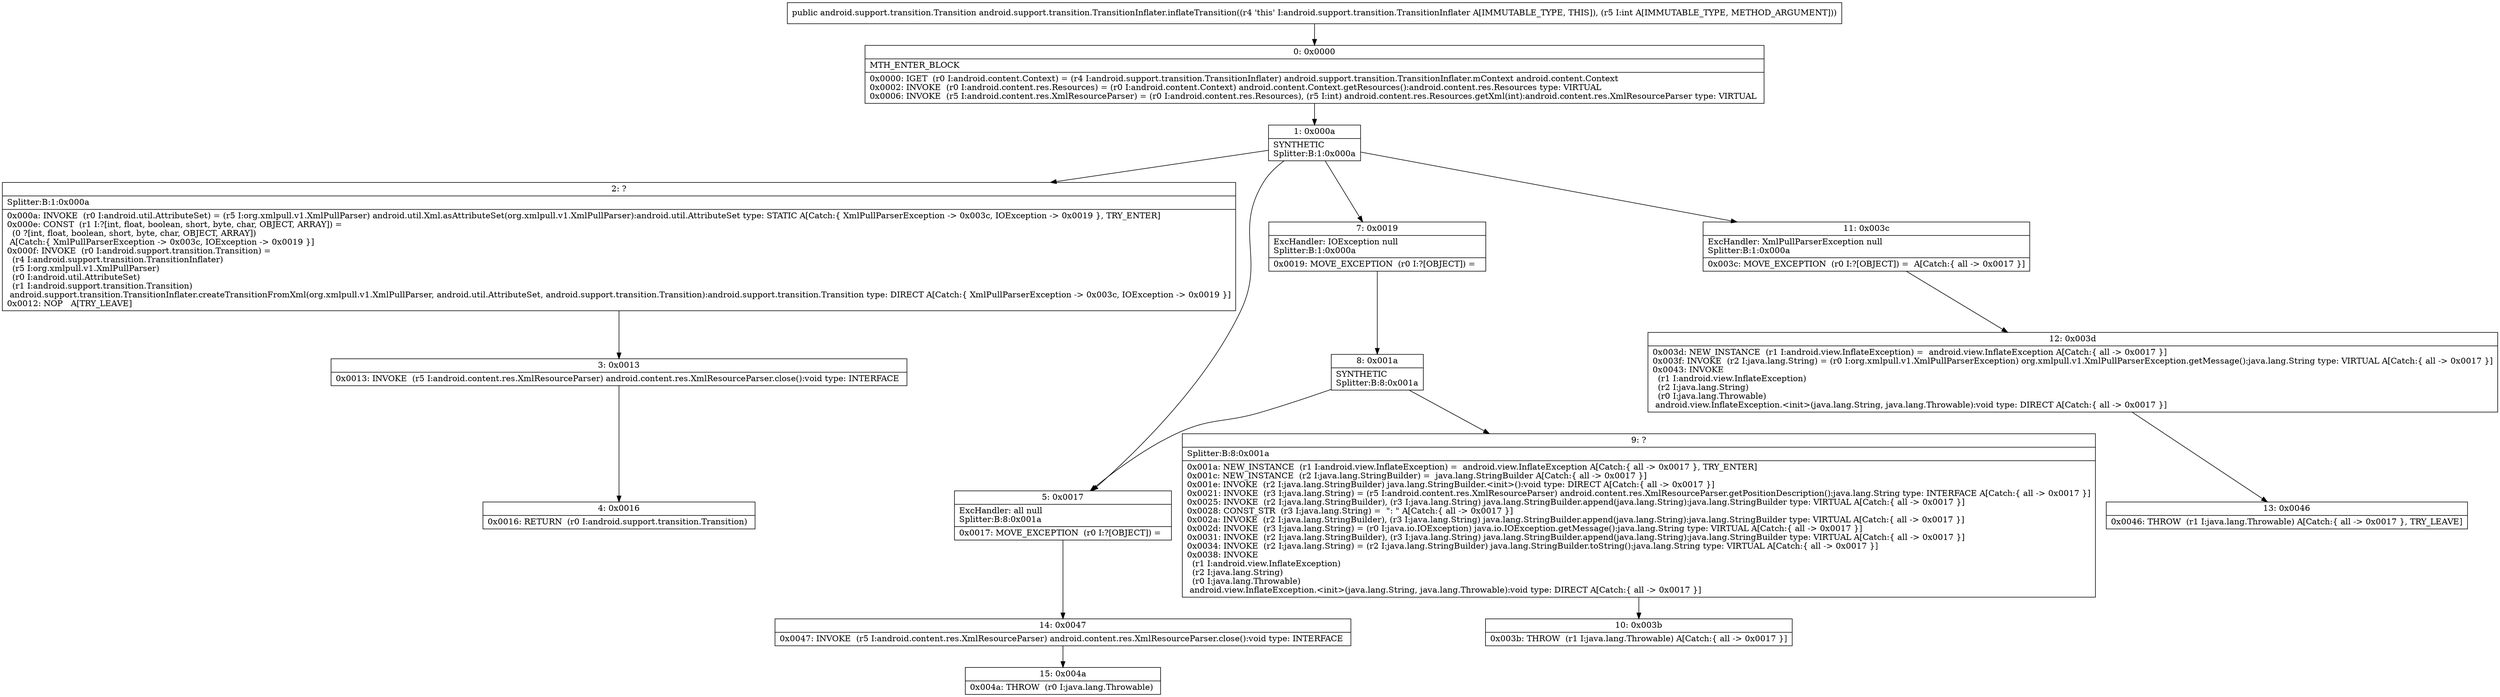 digraph "CFG forandroid.support.transition.TransitionInflater.inflateTransition(I)Landroid\/support\/transition\/Transition;" {
Node_0 [shape=record,label="{0\:\ 0x0000|MTH_ENTER_BLOCK\l|0x0000: IGET  (r0 I:android.content.Context) = (r4 I:android.support.transition.TransitionInflater) android.support.transition.TransitionInflater.mContext android.content.Context \l0x0002: INVOKE  (r0 I:android.content.res.Resources) = (r0 I:android.content.Context) android.content.Context.getResources():android.content.res.Resources type: VIRTUAL \l0x0006: INVOKE  (r5 I:android.content.res.XmlResourceParser) = (r0 I:android.content.res.Resources), (r5 I:int) android.content.res.Resources.getXml(int):android.content.res.XmlResourceParser type: VIRTUAL \l}"];
Node_1 [shape=record,label="{1\:\ 0x000a|SYNTHETIC\lSplitter:B:1:0x000a\l}"];
Node_2 [shape=record,label="{2\:\ ?|Splitter:B:1:0x000a\l|0x000a: INVOKE  (r0 I:android.util.AttributeSet) = (r5 I:org.xmlpull.v1.XmlPullParser) android.util.Xml.asAttributeSet(org.xmlpull.v1.XmlPullParser):android.util.AttributeSet type: STATIC A[Catch:\{ XmlPullParserException \-\> 0x003c, IOException \-\> 0x0019 \}, TRY_ENTER]\l0x000e: CONST  (r1 I:?[int, float, boolean, short, byte, char, OBJECT, ARRAY]) = \l  (0 ?[int, float, boolean, short, byte, char, OBJECT, ARRAY])\l A[Catch:\{ XmlPullParserException \-\> 0x003c, IOException \-\> 0x0019 \}]\l0x000f: INVOKE  (r0 I:android.support.transition.Transition) = \l  (r4 I:android.support.transition.TransitionInflater)\l  (r5 I:org.xmlpull.v1.XmlPullParser)\l  (r0 I:android.util.AttributeSet)\l  (r1 I:android.support.transition.Transition)\l android.support.transition.TransitionInflater.createTransitionFromXml(org.xmlpull.v1.XmlPullParser, android.util.AttributeSet, android.support.transition.Transition):android.support.transition.Transition type: DIRECT A[Catch:\{ XmlPullParserException \-\> 0x003c, IOException \-\> 0x0019 \}]\l0x0012: NOP   A[TRY_LEAVE]\l}"];
Node_3 [shape=record,label="{3\:\ 0x0013|0x0013: INVOKE  (r5 I:android.content.res.XmlResourceParser) android.content.res.XmlResourceParser.close():void type: INTERFACE \l}"];
Node_4 [shape=record,label="{4\:\ 0x0016|0x0016: RETURN  (r0 I:android.support.transition.Transition) \l}"];
Node_5 [shape=record,label="{5\:\ 0x0017|ExcHandler: all null\lSplitter:B:8:0x001a\l|0x0017: MOVE_EXCEPTION  (r0 I:?[OBJECT]) =  \l}"];
Node_7 [shape=record,label="{7\:\ 0x0019|ExcHandler: IOException null\lSplitter:B:1:0x000a\l|0x0019: MOVE_EXCEPTION  (r0 I:?[OBJECT]) =  \l}"];
Node_8 [shape=record,label="{8\:\ 0x001a|SYNTHETIC\lSplitter:B:8:0x001a\l}"];
Node_9 [shape=record,label="{9\:\ ?|Splitter:B:8:0x001a\l|0x001a: NEW_INSTANCE  (r1 I:android.view.InflateException) =  android.view.InflateException A[Catch:\{ all \-\> 0x0017 \}, TRY_ENTER]\l0x001c: NEW_INSTANCE  (r2 I:java.lang.StringBuilder) =  java.lang.StringBuilder A[Catch:\{ all \-\> 0x0017 \}]\l0x001e: INVOKE  (r2 I:java.lang.StringBuilder) java.lang.StringBuilder.\<init\>():void type: DIRECT A[Catch:\{ all \-\> 0x0017 \}]\l0x0021: INVOKE  (r3 I:java.lang.String) = (r5 I:android.content.res.XmlResourceParser) android.content.res.XmlResourceParser.getPositionDescription():java.lang.String type: INTERFACE A[Catch:\{ all \-\> 0x0017 \}]\l0x0025: INVOKE  (r2 I:java.lang.StringBuilder), (r3 I:java.lang.String) java.lang.StringBuilder.append(java.lang.String):java.lang.StringBuilder type: VIRTUAL A[Catch:\{ all \-\> 0x0017 \}]\l0x0028: CONST_STR  (r3 I:java.lang.String) =  \": \" A[Catch:\{ all \-\> 0x0017 \}]\l0x002a: INVOKE  (r2 I:java.lang.StringBuilder), (r3 I:java.lang.String) java.lang.StringBuilder.append(java.lang.String):java.lang.StringBuilder type: VIRTUAL A[Catch:\{ all \-\> 0x0017 \}]\l0x002d: INVOKE  (r3 I:java.lang.String) = (r0 I:java.io.IOException) java.io.IOException.getMessage():java.lang.String type: VIRTUAL A[Catch:\{ all \-\> 0x0017 \}]\l0x0031: INVOKE  (r2 I:java.lang.StringBuilder), (r3 I:java.lang.String) java.lang.StringBuilder.append(java.lang.String):java.lang.StringBuilder type: VIRTUAL A[Catch:\{ all \-\> 0x0017 \}]\l0x0034: INVOKE  (r2 I:java.lang.String) = (r2 I:java.lang.StringBuilder) java.lang.StringBuilder.toString():java.lang.String type: VIRTUAL A[Catch:\{ all \-\> 0x0017 \}]\l0x0038: INVOKE  \l  (r1 I:android.view.InflateException)\l  (r2 I:java.lang.String)\l  (r0 I:java.lang.Throwable)\l android.view.InflateException.\<init\>(java.lang.String, java.lang.Throwable):void type: DIRECT A[Catch:\{ all \-\> 0x0017 \}]\l}"];
Node_10 [shape=record,label="{10\:\ 0x003b|0x003b: THROW  (r1 I:java.lang.Throwable) A[Catch:\{ all \-\> 0x0017 \}]\l}"];
Node_11 [shape=record,label="{11\:\ 0x003c|ExcHandler: XmlPullParserException null\lSplitter:B:1:0x000a\l|0x003c: MOVE_EXCEPTION  (r0 I:?[OBJECT]) =  A[Catch:\{ all \-\> 0x0017 \}]\l}"];
Node_12 [shape=record,label="{12\:\ 0x003d|0x003d: NEW_INSTANCE  (r1 I:android.view.InflateException) =  android.view.InflateException A[Catch:\{ all \-\> 0x0017 \}]\l0x003f: INVOKE  (r2 I:java.lang.String) = (r0 I:org.xmlpull.v1.XmlPullParserException) org.xmlpull.v1.XmlPullParserException.getMessage():java.lang.String type: VIRTUAL A[Catch:\{ all \-\> 0x0017 \}]\l0x0043: INVOKE  \l  (r1 I:android.view.InflateException)\l  (r2 I:java.lang.String)\l  (r0 I:java.lang.Throwable)\l android.view.InflateException.\<init\>(java.lang.String, java.lang.Throwable):void type: DIRECT A[Catch:\{ all \-\> 0x0017 \}]\l}"];
Node_13 [shape=record,label="{13\:\ 0x0046|0x0046: THROW  (r1 I:java.lang.Throwable) A[Catch:\{ all \-\> 0x0017 \}, TRY_LEAVE]\l}"];
Node_14 [shape=record,label="{14\:\ 0x0047|0x0047: INVOKE  (r5 I:android.content.res.XmlResourceParser) android.content.res.XmlResourceParser.close():void type: INTERFACE \l}"];
Node_15 [shape=record,label="{15\:\ 0x004a|0x004a: THROW  (r0 I:java.lang.Throwable) \l}"];
MethodNode[shape=record,label="{public android.support.transition.Transition android.support.transition.TransitionInflater.inflateTransition((r4 'this' I:android.support.transition.TransitionInflater A[IMMUTABLE_TYPE, THIS]), (r5 I:int A[IMMUTABLE_TYPE, METHOD_ARGUMENT])) }"];
MethodNode -> Node_0;
Node_0 -> Node_1;
Node_1 -> Node_2;
Node_1 -> Node_11;
Node_1 -> Node_7;
Node_1 -> Node_5;
Node_2 -> Node_3;
Node_3 -> Node_4;
Node_5 -> Node_14;
Node_7 -> Node_8;
Node_8 -> Node_9;
Node_8 -> Node_5;
Node_9 -> Node_10;
Node_11 -> Node_12;
Node_12 -> Node_13;
Node_14 -> Node_15;
}

